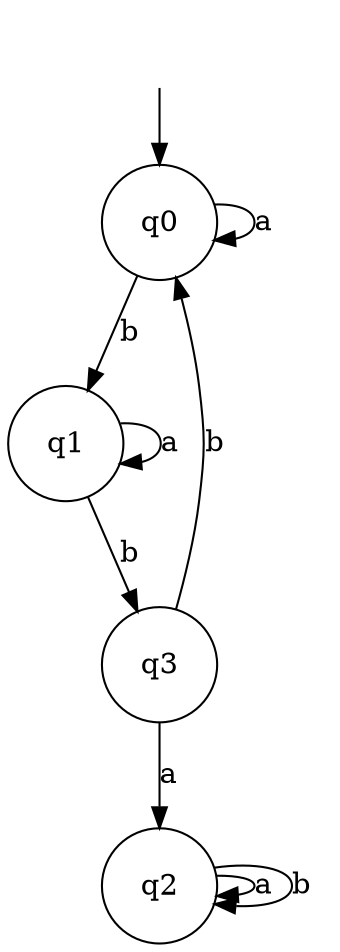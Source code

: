 digraph Automaton {

q0 [shape = circle, label=<<TABLE BORDER="0" CELLBORDER="0" CELLSPACING="0"><TR><TD>q0</TD></TR></TABLE>>];

q3 [shape = circle, label=<<TABLE BORDER="0" CELLBORDER="0" CELLSPACING="0"><TR><TD>q3</TD></TR></TABLE>>];

q1 [shape = circle, label=<<TABLE BORDER="0" CELLBORDER="0" CELLSPACING="0"><TR><TD>q1</TD></TR></TABLE>>];

q2 [shape = circle, label=<<TABLE BORDER="0" CELLBORDER="0" CELLSPACING="0"><TR><TD>q2</TD></TR></TABLE>>];

_nil [style = invis, label=<<TABLE BORDER="0" CELLBORDER="" CELLSPACING="0"><TR><TD>_nil</TD></TR></TABLE>>];

q0->q0 [label="a"];

q3->q2 [label="a"];

q3->q0 [label="b"];

_nil -> q0 [];

q1->q3 [label="b"];

q1->q1 [label="a"];

q2->q2 [label="a"];

q2->q2 [label="b"];

q0->q1 [label="b"];

}
